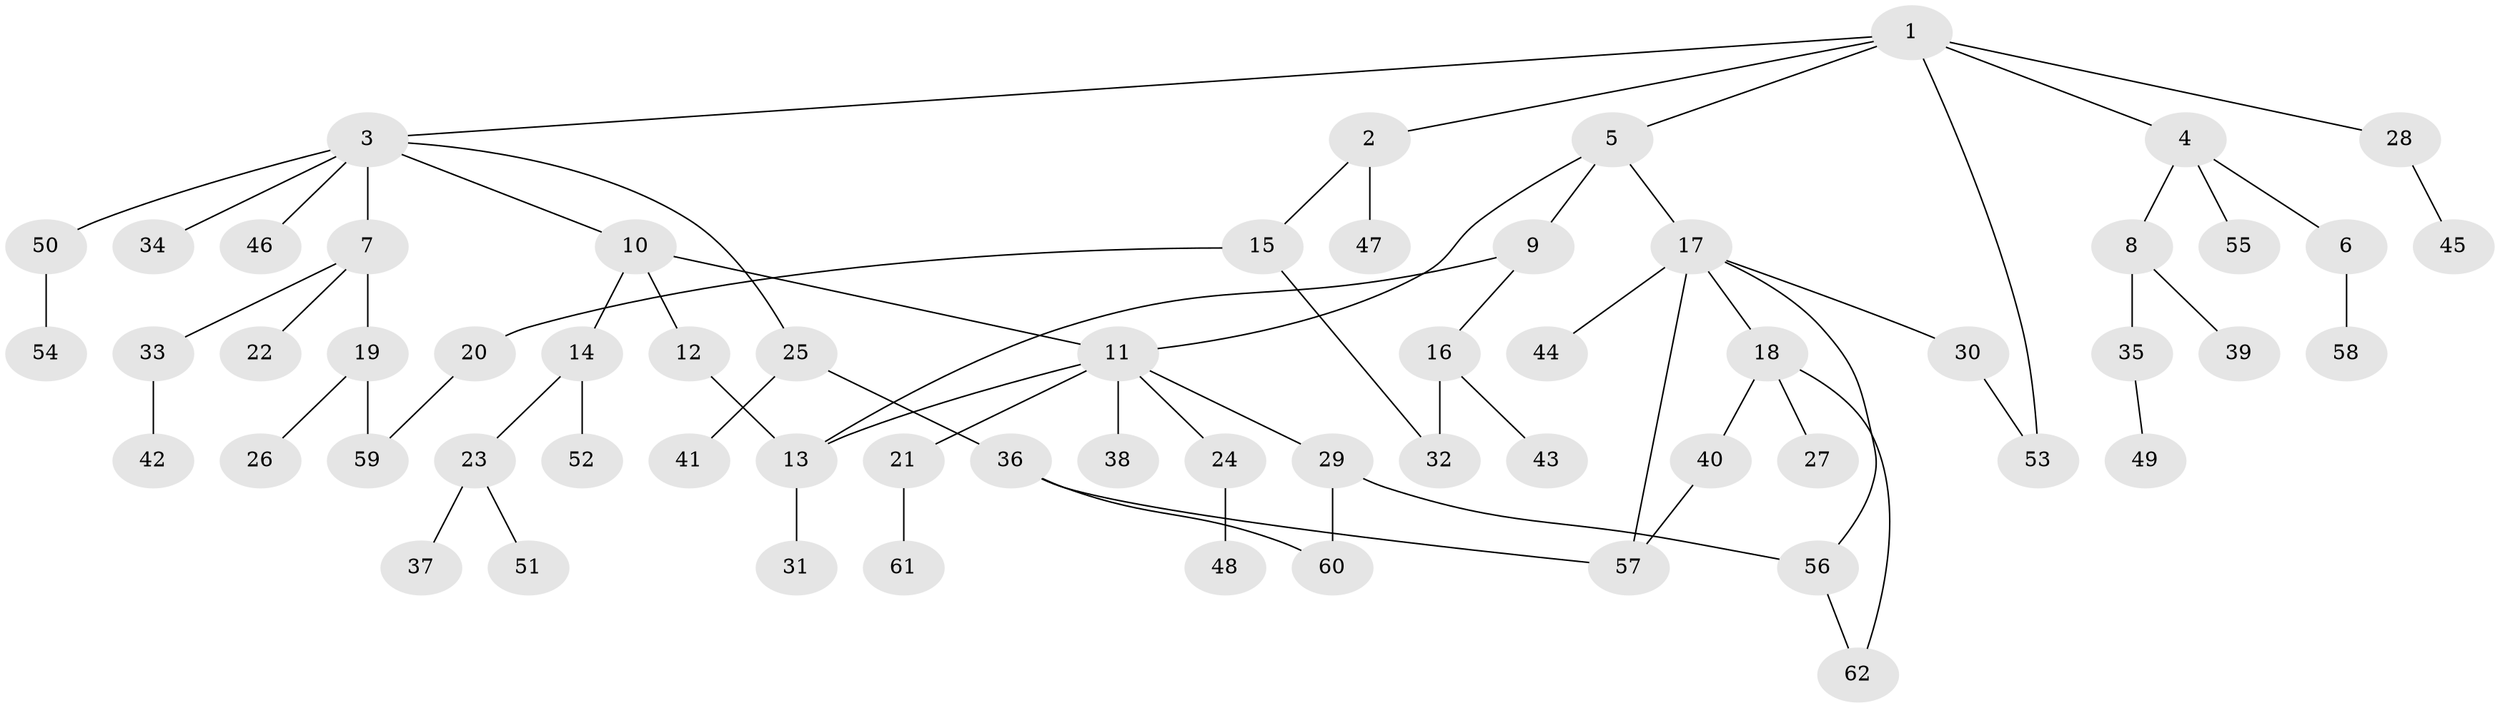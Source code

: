 // Generated by graph-tools (version 1.1) at 2025/13/03/09/25 04:13:28]
// undirected, 62 vertices, 72 edges
graph export_dot {
graph [start="1"]
  node [color=gray90,style=filled];
  1;
  2;
  3;
  4;
  5;
  6;
  7;
  8;
  9;
  10;
  11;
  12;
  13;
  14;
  15;
  16;
  17;
  18;
  19;
  20;
  21;
  22;
  23;
  24;
  25;
  26;
  27;
  28;
  29;
  30;
  31;
  32;
  33;
  34;
  35;
  36;
  37;
  38;
  39;
  40;
  41;
  42;
  43;
  44;
  45;
  46;
  47;
  48;
  49;
  50;
  51;
  52;
  53;
  54;
  55;
  56;
  57;
  58;
  59;
  60;
  61;
  62;
  1 -- 2;
  1 -- 3;
  1 -- 4;
  1 -- 5;
  1 -- 28;
  1 -- 53;
  2 -- 15;
  2 -- 47;
  3 -- 7;
  3 -- 10;
  3 -- 25;
  3 -- 34;
  3 -- 46;
  3 -- 50;
  4 -- 6;
  4 -- 8;
  4 -- 55;
  5 -- 9;
  5 -- 11;
  5 -- 17;
  6 -- 58;
  7 -- 19;
  7 -- 22;
  7 -- 33;
  8 -- 35;
  8 -- 39;
  9 -- 13;
  9 -- 16;
  10 -- 12;
  10 -- 14;
  10 -- 11;
  11 -- 21;
  11 -- 24;
  11 -- 29;
  11 -- 38;
  11 -- 13;
  12 -- 13;
  13 -- 31;
  14 -- 23;
  14 -- 52;
  15 -- 20;
  15 -- 32;
  16 -- 43;
  16 -- 32;
  17 -- 18;
  17 -- 30;
  17 -- 44;
  17 -- 57;
  17 -- 56;
  18 -- 27;
  18 -- 40;
  18 -- 62;
  19 -- 26;
  19 -- 59;
  20 -- 59;
  21 -- 61;
  23 -- 37;
  23 -- 51;
  24 -- 48;
  25 -- 36;
  25 -- 41;
  28 -- 45;
  29 -- 56;
  29 -- 60;
  30 -- 53;
  33 -- 42;
  35 -- 49;
  36 -- 57;
  36 -- 60;
  40 -- 57;
  50 -- 54;
  56 -- 62;
}
